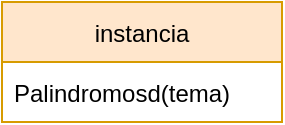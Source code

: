 <mxfile>
    <diagram id="FGnR72q0Reo1QsVgHV06" name="Página-1">
        <mxGraphModel dx="861" dy="463" grid="1" gridSize="10" guides="1" tooltips="1" connect="1" arrows="1" fold="1" page="1" pageScale="1" pageWidth="827" pageHeight="1169" math="0" shadow="0">
            <root>
                <mxCell id="0"/>
                <mxCell id="1" parent="0"/>
                <mxCell id="2" value="instancia" style="swimlane;fontStyle=0;childLayout=stackLayout;horizontal=1;startSize=30;horizontalStack=0;resizeParent=1;resizeParentMax=0;resizeLast=0;collapsible=1;marginBottom=0;fillColor=#ffe6cc;strokeColor=#d79b00;" vertex="1" parent="1">
                    <mxGeometry x="340" y="180" width="140" height="60" as="geometry"/>
                </mxCell>
                <mxCell id="3" value="Palindromosd(tema)" style="text;strokeColor=none;fillColor=none;align=left;verticalAlign=middle;spacingLeft=4;spacingRight=4;overflow=hidden;points=[[0,0.5],[1,0.5]];portConstraint=eastwest;rotatable=0;" vertex="1" parent="2">
                    <mxGeometry y="30" width="140" height="30" as="geometry"/>
                </mxCell>
            </root>
        </mxGraphModel>
    </diagram>
</mxfile>